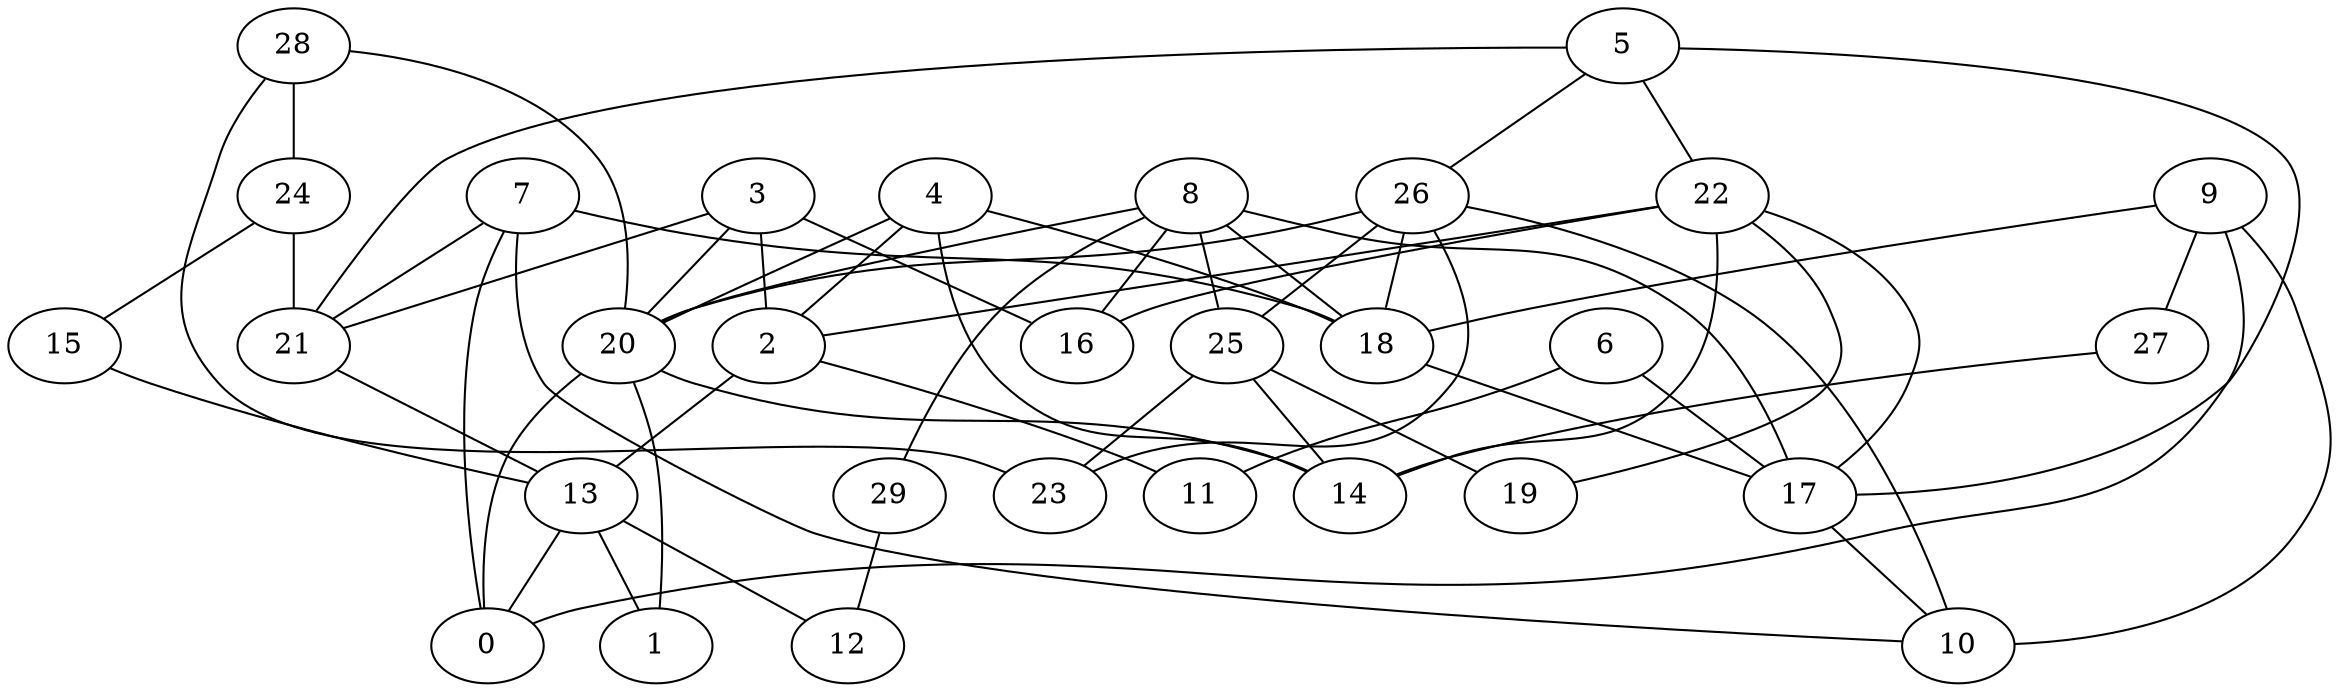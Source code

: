 digraph GG_graph {

subgraph G_graph {
edge [color = black]
"20" -> "1" [dir = none]
"13" -> "12" [dir = none]
"15" -> "13" [dir = none]
"22" -> "19" [dir = none]
"22" -> "2" [dir = none]
"22" -> "17" [dir = none]
"9" -> "27" [dir = none]
"9" -> "18" [dir = none]
"21" -> "13" [dir = none]
"28" -> "23" [dir = none]
"7" -> "0" [dir = none]
"7" -> "10" [dir = none]
"18" -> "17" [dir = none]
"26" -> "10" [dir = none]
"26" -> "23" [dir = none]
"26" -> "20" [dir = none]
"26" -> "18" [dir = none]
"5" -> "17" [dir = none]
"4" -> "14" [dir = none]
"4" -> "20" [dir = none]
"8" -> "29" [dir = none]
"8" -> "25" [dir = none]
"8" -> "18" [dir = none]
"2" -> "13" [dir = none]
"6" -> "11" [dir = none]
"6" -> "17" [dir = none]
"3" -> "16" [dir = none]
"3" -> "20" [dir = none]
"24" -> "21" [dir = none]
"4" -> "2" [dir = none]
"27" -> "14" [dir = none]
"22" -> "14" [dir = none]
"28" -> "20" [dir = none]
"24" -> "15" [dir = none]
"25" -> "14" [dir = none]
"5" -> "21" [dir = none]
"25" -> "23" [dir = none]
"20" -> "14" [dir = none]
"2" -> "11" [dir = none]
"5" -> "22" [dir = none]
"8" -> "17" [dir = none]
"29" -> "12" [dir = none]
"9" -> "10" [dir = none]
"22" -> "16" [dir = none]
"28" -> "24" [dir = none]
"5" -> "26" [dir = none]
"8" -> "16" [dir = none]
"3" -> "2" [dir = none]
"8" -> "20" [dir = none]
"25" -> "19" [dir = none]
"4" -> "18" [dir = none]
"3" -> "21" [dir = none]
"20" -> "0" [dir = none]
"17" -> "10" [dir = none]
"13" -> "1" [dir = none]
"13" -> "0" [dir = none]
"7" -> "21" [dir = none]
"9" -> "0" [dir = none]
"26" -> "25" [dir = none]
"7" -> "18" [dir = none]
}

}
